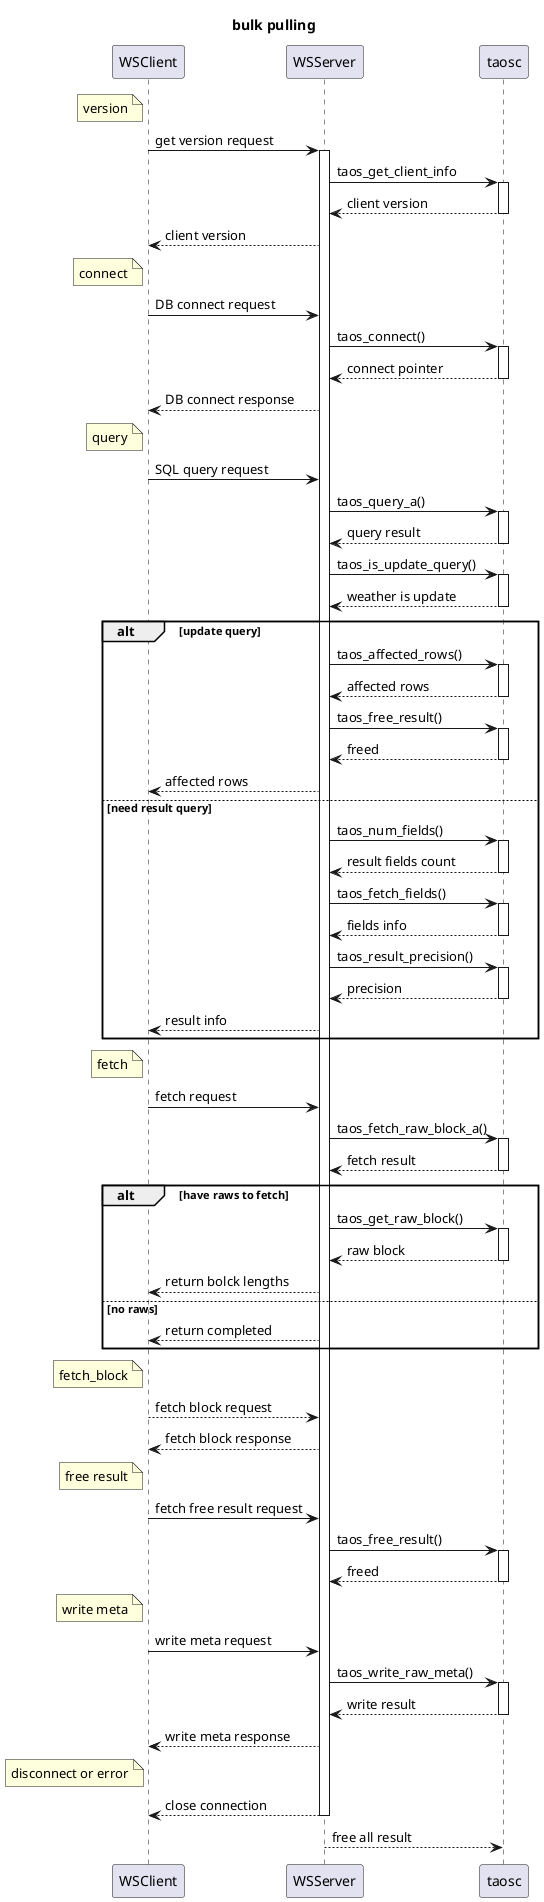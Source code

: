 @startuml
'https://plantuml.com/sequence-diagram

title bulk pulling

note left of WSClient: version
WSClient->WSServer: get version request
activate WSServer
WSServer->taosc:taos_get_client_info
activate taosc
taosc-->WSServer:client version
deactivate taosc
WSServer-->WSClient:client version
note left of WSClient: connect
WSClient->WSServer: DB connect request
WSServer->taosc:taos_connect()
activate taosc
taosc-->WSServer: connect pointer
deactivate taosc
WSServer-->WSClient:DB connect response

note left of WSClient: query
WSClient->WSServer: SQL query request
WSServer->taosc:taos_query_a()
activate taosc
taosc-->WSServer: query result
deactivate taosc
WSServer->taosc:taos_is_update_query()
activate taosc
taosc-->WSServer: weather is update
deactivate taosc
alt update query
    WSServer->taosc: taos_affected_rows()
    activate taosc
    taosc --> WSServer: affected rows
    deactivate taosc
    WSServer->taosc: taos_free_result()
    activate taosc
    taosc-->WSServer: freed
    deactivate taosc
    WSServer-->WSClient: affected rows
else need result query
    WSServer->taosc: taos_num_fields()
    activate taosc
    taosc --> WSServer: result fields count
    deactivate taosc
    WSServer->taosc: taos_fetch_fields()
    activate taosc
    taosc --> WSServer: fields info
    deactivate taosc
    WSServer->taosc: taos_result_precision()
    activate taosc
    taosc --> WSServer: precision
    deactivate taosc
    WSServer-->WSClient: result info
end

note left of WSClient: fetch
WSClient->WSServer: fetch request
WSServer->taosc:taos_fetch_raw_block_a()
activate taosc
taosc-->WSServer:fetch result
deactivate taosc
alt have raws to fetch
WSServer->taosc: taos_get_raw_block()
activate taosc
taosc-->WSServer:raw block
deactivate taosc
WSServer-->WSClient: return bolck lengths
else no raws
WSServer-->WSClient: return completed
end

note left of WSClient: fetch_block
WSClient-->WSServer: fetch block request
WSServer-->WSClient: fetch block response


note left of WSClient: free result
WSClient->WSServer: fetch free result request
WSServer->taosc:taos_free_result()
activate taosc
taosc-->WSServer:freed
deactivate taosc

note left of WSClient: write meta
WSClient->WSServer: write meta request
WSServer->taosc:taos_write_raw_meta()
activate taosc
taosc-->WSServer: write result
deactivate taosc
WSServer-->WSClient: write meta response


note left of WSClient: disconnect or error
WSServer -->WSClient: close connection
deactivate WSServer
WSServer-->taosc: free all result

@enduml